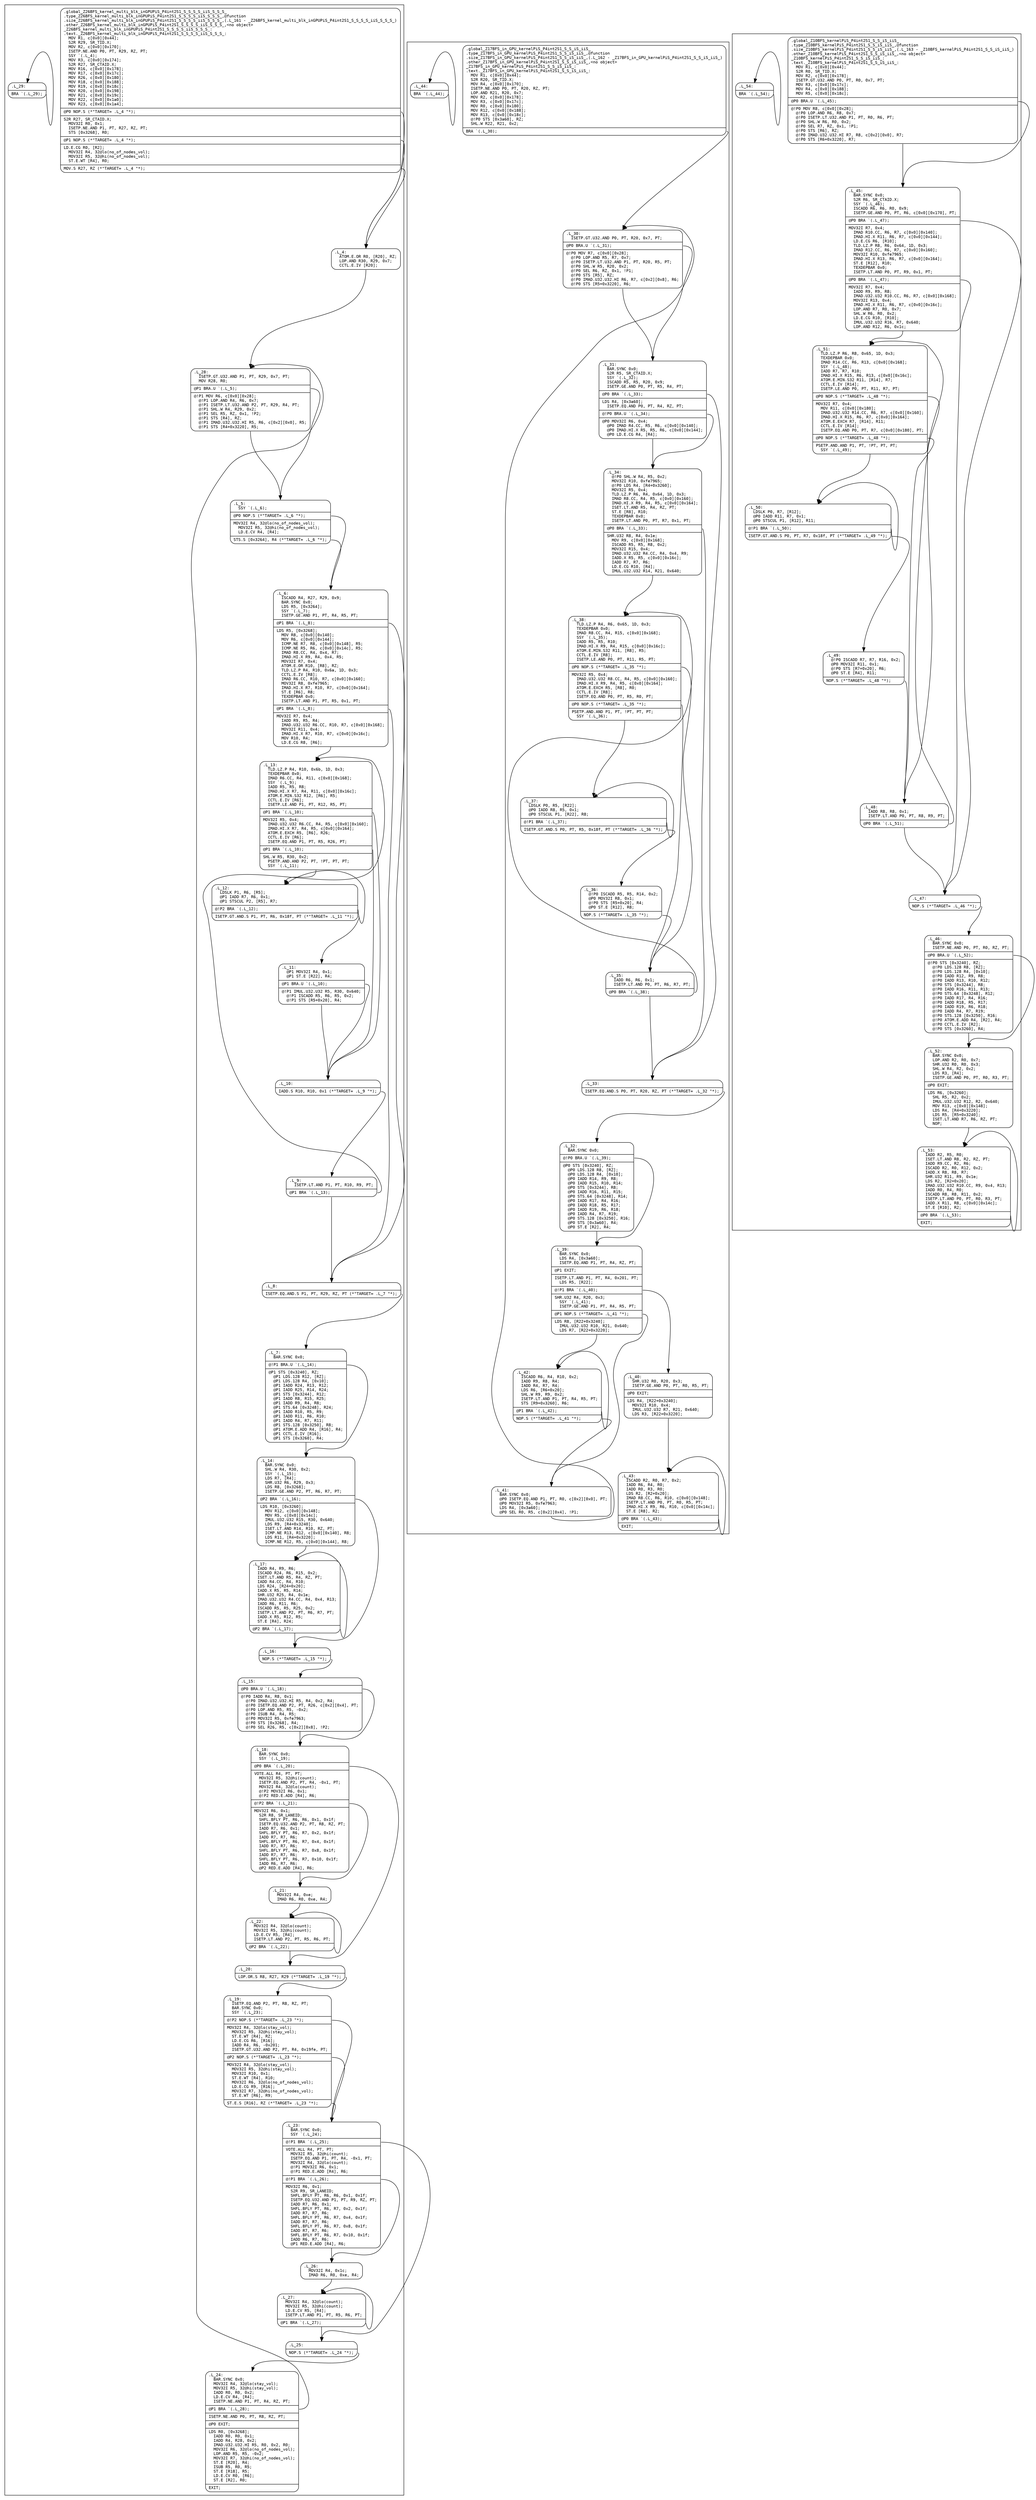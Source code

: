 digraph f {
subgraph "cluster__Z26BFS_kernel_multi_blk_inGPUPiS_P4int2S1_S_S_S_S_iiS_S_S_S_" {
node [fontname="Courier",fontsize=10,shape=Mrecord];
"_Z26BFS_kernel_multi_blk_inGPUPiS_P4int2S1_S_S_S_S_iiS_S_S_S_"
[label="{<entry>	.global		_Z26BFS_kernel_multi_blk_inGPUPiS_P4int2S1_S_S_S_S_iiS_S_S_S_\l	.type		_Z26BFS_kernel_multi_blk_inGPUPiS_P4int2S1_S_S_S_S_iiS_S_S_S_,@function\l	.size		_Z26BFS_kernel_multi_blk_inGPUPiS_P4int2S1_S_S_S_S_iiS_S_S_S_,(.L_161\ -\ _Z26BFS_kernel_multi_blk_inGPUPiS_P4int2S1_S_S_S_S_iiS_S_S_S_)\l	.other		_Z26BFS_kernel_multi_blk_inGPUPiS_P4int2S1_S_S_S_S_iiS_S_S_S_,\<no\ object\>\l_Z26BFS_kernel_multi_blk_inGPUPiS_P4int2S1_S_S_S_S_iiS_S_S_S_:\l.text._Z26BFS_kernel_multi_blk_inGPUPiS_P4int2S1_S_S_S_S_iiS_S_S_S_:\l\ \ MOV\ R1,\ c\[0x0\]\[0x44\];\l\ \ S2R\ R29,\ SR_TID.X;\l\ \ MOV\ R2,\ c\[0x0\]\[0x170\];\l\ \ ISETP.NE.AND\ P0,\ PT,\ R29,\ RZ,\ PT;\l\ \ SSY\ `(.L_4);\l\ \ MOV\ R3,\ c\[0x0\]\[0x174\];\l\ \ S2R\ R27,\ SR_CTAID.X;\l\ \ MOV\ R16,\ c\[0x0\]\[0x178\];\l\ \ MOV\ R17,\ c\[0x0\]\[0x17c\];\l\ \ MOV\ R26,\ c\[0x0\]\[0x180\];\l\ \ MOV\ R18,\ c\[0x0\]\[0x188\];\l\ \ MOV\ R19,\ c\[0x0\]\[0x18c\];\l\ \ MOV\ R20,\ c\[0x0\]\[0x198\];\l\ \ MOV\ R21,\ c\[0x0\]\[0x19c\];\l\ \ MOV\ R22,\ c\[0x0\]\[0x1a0\];\l\ \ MOV\ R23,\ c\[0x0\]\[0x1a4\];\l|<exit0>\ \ @P0\ NOP.S\ (*\"TARGET=\ .L_4\ \"*);\l|<exitpost0>\ \ S2R\ R27,\ SR_CTAID.X;\l\ \ MOV32I\ R0,\ 0x1;\l\ \ ISETP.NE.AND\ P1,\ PT,\ R27,\ RZ,\ PT;\l\ \ STS\ \[0x3268\],\ R0;\l|<exit1>\ \ @P1\ NOP.S\ (*\"TARGET=\ .L_4\ \"*);\l|<exitpost1>\ \ LD.E.CG\ R0,\ \[R2\];\l\ \ MOV32I\ R4,\ 32@lo(no_of_nodes_vol);\l\ \ MOV32I\ R5,\ 32@hi(no_of_nodes_vol);\l\ \ ST.E.WT\ \[R4\],\ R0;\l|<exit2>\ \ MOV.S\ R27,\ RZ\ (*\"TARGET=\ .L_4\ \"*);\l}"]
"_Z26BFS_kernel_multi_blk_inGPUPiS_P4int2S1_S_S_S_S_iiS_S_S_S_":exit0:e -> ".L_4":entry:n [style=solid];
"_Z26BFS_kernel_multi_blk_inGPUPiS_P4int2S1_S_S_S_S_iiS_S_S_S_":exit1:e -> ".L_4":entry:n [style=solid];
"_Z26BFS_kernel_multi_blk_inGPUPiS_P4int2S1_S_S_S_S_iiS_S_S_S_":exit2:e -> ".L_4":entry:n [style=solid];
node [fontname="Courier",fontsize=10,shape=Mrecord];
".L_4"
[label="{<entry>.L_4:\l\ \ ATOM.E.OR\ R0,\ \[R20\],\ RZ;\l\ \ LOP.AND\ R30,\ R29,\ 0x7;\l\ \ CCTL.E.IV\ \[R20\];\l}"]
".L_4":entry:s -> ".L_28":entry:n [style=solid];
node [fontname="Courier",fontsize=10,shape=Mrecord];
".L_28"
[label="{<entry>.L_28:\l\ \ ISETP.GT.U32.AND\ P1,\ PT,\ R29,\ 0x7,\ PT;\l\ \ MOV\ R28,\ R0;\l|<exit0>\ \ @P1\ BRA.U\ `(.L_5);\l|<exitpost0>\ \ @!P1\ MOV\ R6,\ c\[0x0\]\[0x28\];\l\ \ @!P1\ LOP.AND\ R4,\ R6,\ 0x7;\l\ \ @!P1\ ISETP.LT.U32.AND\ P2,\ PT,\ R29,\ R4,\ PT;\l\ \ @!P1\ SHL.W\ R4,\ R29,\ 0x2;\l\ \ @!P1\ SEL\ R5,\ RZ,\ 0x1,\ !P2;\l\ \ @!P1\ STS\ \[R4\],\ RZ;\l\ \ @!P1\ IMAD.U32.U32.HI\ R5,\ R6,\ c\[0x2\]\[0x0\],\ R5;\l\ \ @!P1\ STS\ \[R4+0x3220\],\ R5;\l}"]
".L_28":exit0:e -> ".L_5":entry:n [style=solid];
".L_28":exitpost0:s -> ".L_5":entry:n [style=solid];
node [fontname="Courier",fontsize=10,shape=Mrecord];
".L_5"
[label="{<entry>.L_5:\l\ \ SSY\ `(.L_6);\l|<exit0>\ \ @P0\ NOP.S\ (*\"TARGET=\ .L_6\ \"*);\l|<exitpost0>\ \ MOV32I\ R4,\ 32@lo(no_of_nodes_vol);\l\ \ MOV32I\ R5,\ 32@hi(no_of_nodes_vol);\l\ \ LD.E.CV\ R4,\ \[R4\];\l|<exit1>\ \ STS.S\ \[0x3264\],\ R4\ (*\"TARGET=\ .L_6\ \"*);\l}"]
".L_5":exit0:e -> ".L_6":entry:n [style=solid];
".L_5":exit1:e -> ".L_6":entry:n [style=solid];
node [fontname="Courier",fontsize=10,shape=Mrecord];
".L_6"
[label="{<entry>.L_6:\l\ \ ISCADD\ R4,\ R27,\ R29,\ 0x9;\l\ \ BAR.SYNC\ 0x0;\l\ \ LDS\ R5,\ \[0x3264\];\l\ \ SSY\ `(.L_7);\l\ \ ISETP.GE.AND\ P1,\ PT,\ R4,\ R5,\ PT;\l|<exit0>\ \ @P1\ BRA\ `(.L_8);\l|<exitpost0>\ \ LDS\ R5,\ \[0x3268\];\l\ \ MOV\ R8,\ c\[0x0\]\[0x140\];\l\ \ MOV\ R6,\ c\[0x0\]\[0x144\];\l\ \ ICMP.NE\ R7,\ R8,\ c\[0x0\]\[0x148\],\ R5;\l\ \ ICMP.NE\ R5,\ R6,\ c\[0x0\]\[0x14c\],\ R5;\l\ \ IMAD\ R8.CC,\ R4,\ 0x4,\ R7;\l\ \ IMAD.HI.X\ R9,\ R4,\ 0x4,\ R5;\l\ \ MOV32I\ R7,\ 0x4;\l\ \ ATOM.E.OR\ R10,\ \[R8\],\ RZ;\l\ \ TLD.LZ.P\ R4,\ R10,\ 0x6a,\ 1D,\ 0x3;\l\ \ CCTL.E.IV\ \[R8\];\l\ \ IMAD\ R6.CC,\ R10,\ R7,\ c\[0x0\]\[0x160\];\l\ \ MOV32I\ R8,\ 0xfe7965;\l\ \ IMAD.HI.X\ R7,\ R10,\ R7,\ c\[0x0\]\[0x164\];\l\ \ ST.E\ \[R6\],\ R8;\l\ \ TEXDEPBAR\ 0x0;\l\ \ ISETP.LT.AND\ P1,\ PT,\ R5,\ 0x1,\ PT;\l|<exit1>\ \ @P1\ BRA\ `(.L_8);\l|<exitpost1>\ \ MOV32I\ R7,\ 0x4;\l\ \ IADD\ R9,\ R5,\ R4;\l\ \ IMAD.U32.U32\ R6.CC,\ R10,\ R7,\ c\[0x0\]\[0x168\];\l\ \ MOV32I\ R11,\ 0x4;\l\ \ IMAD.HI.X\ R7,\ R10,\ R7,\ c\[0x0\]\[0x16c\];\l\ \ MOV\ R10,\ R4;\l\ \ LD.E.CG\ R8,\ \[R6\];\l}"]
".L_6":exit0:e -> ".L_8":entry:n [style=solid];
".L_6":exit1:e -> ".L_8":entry:n [style=solid];
".L_6":exitpost1:s -> ".L_13":entry:n [style=solid];
node [fontname="Courier",fontsize=10,shape=Mrecord];
".L_13"
[label="{<entry>.L_13:\l\ \ TLD.LZ.P\ R4,\ R10,\ 0x6b,\ 1D,\ 0x3;\l\ \ TEXDEPBAR\ 0x0;\l\ \ IMAD\ R6.CC,\ R4,\ R11,\ c\[0x0\]\[0x168\];\l\ \ SSY\ `(.L_9);\l\ \ IADD\ R5,\ R5,\ R8;\l\ \ IMAD.HI.X\ R7,\ R4,\ R11,\ c\[0x0\]\[0x16c\];\l\ \ ATOM.E.MIN.S32\ R12,\ \[R6\],\ R5;\l\ \ CCTL.E.IV\ \[R6\];\l\ \ ISETP.LE.AND\ P1,\ PT,\ R12,\ R5,\ PT;\l|<exit0>\ \ @P1\ BRA\ `(.L_10);\l|<exitpost0>\ \ MOV32I\ R5,\ 0x4;\l\ \ IMAD.U32.U32\ R6.CC,\ R4,\ R5,\ c\[0x0\]\[0x160\];\l\ \ IMAD.HI.X\ R7,\ R4,\ R5,\ c\[0x0\]\[0x164\];\l\ \ ATOM.E.EXCH\ R5,\ \[R6\],\ R26;\l\ \ CCTL.E.IV\ \[R6\];\l\ \ ISETP.EQ.AND\ P1,\ PT,\ R5,\ R26,\ PT;\l|<exit1>\ \ @P1\ BRA\ `(.L_10);\l|<exitpost1>\ \ SHL.W\ R5,\ R30,\ 0x2;\l\ \ PSETP.AND.AND\ P2,\ PT,\ !PT,\ PT,\ PT;\l\ \ SSY\ `(.L_11);\l}"]
".L_13":exit0:e -> ".L_10":entry:n [style=solid];
".L_13":exit1:e -> ".L_10":entry:n [style=solid];
".L_13":exitpost1:s -> ".L_12":entry:n [style=solid];
node [fontname="Courier",fontsize=10,shape=Mrecord];
".L_12"
[label="{<entry>.L_12:\l\ \ LDSLK\ P1,\ R6,\ \[R5\];\l\ \ @P1\ IADD\ R7,\ R6,\ 0x1;\l\ \ @P1\ STSCUL\ P2,\ \[R5\],\ R7;\l|<exit0>\ \ @!P2\ BRA\ `(.L_12);\l|<exit1>\ \ ISETP.GT.AND.S\ P1,\ PT,\ R6,\ 0x18f,\ PT\ (*\"TARGET=\ .L_11\ \"*);\l}"]
".L_12":exit0:e -> ".L_12":entry:n [style=solid];
".L_12":exit1:e -> ".L_11":entry:n [style=solid];
node [fontname="Courier",fontsize=10,shape=Mrecord];
".L_11"
[label="{<entry>.L_11:\l\ \ @P1\ MOV32I\ R4,\ 0x1;\l\ \ @P1\ ST.E\ \[R22\],\ R4;\l|<exit0>\ \ @P1\ BRA.U\ `(.L_10);\l|<exitpost0>\ \ @!P1\ IMUL.U32.U32\ R5,\ R30,\ 0x640;\l\ \ @!P1\ ISCADD\ R5,\ R6,\ R5,\ 0x2;\l\ \ @!P1\ STS\ \[R5+0x20\],\ R4;\l}"]
".L_11":exit0:e -> ".L_10":entry:n [style=solid];
".L_11":exitpost0:s -> ".L_10":entry:n [style=solid];
node [fontname="Courier",fontsize=10,shape=Mrecord];
".L_10"
[label="{<entry>.L_10:\l|<exit0>\ \ IADD.S\ R10,\ R10,\ 0x1\ (*\"TARGET=\ .L_9\ \"*);\l}"]
".L_10":exit0:e -> ".L_9":entry:n [style=solid];
node [fontname="Courier",fontsize=10,shape=Mrecord];
".L_9"
[label="{<entry>.L_9:\l\ \ ISETP.LT.AND\ P1,\ PT,\ R10,\ R9,\ PT;\l|<exit0>\ \ @P1\ BRA\ `(.L_13);\l}"]
".L_9":exit0:e -> ".L_13":entry:n [style=solid];
".L_9":exit0:s -> ".L_8":entry:n [style=solid];
node [fontname="Courier",fontsize=10,shape=Mrecord];
".L_8"
[label="{<entry>.L_8:\l|<exit0>\ \ ISETP.EQ.AND.S\ P1,\ PT,\ R29,\ RZ,\ PT\ (*\"TARGET=\ .L_7\ \"*);\l}"]
".L_8":exit0:e -> ".L_7":entry:n [style=solid];
node [fontname="Courier",fontsize=10,shape=Mrecord];
".L_7"
[label="{<entry>.L_7:\l\ \ BAR.SYNC\ 0x0;\l|<exit0>\ \ @!P1\ BRA.U\ `(.L_14);\l|<exitpost0>\ \ @P1\ STS\ \[0x3240\],\ RZ;\l\ \ @P1\ LDS.128\ R12,\ \[RZ\];\l\ \ @P1\ LDS.128\ R4,\ \[0x10\];\l\ \ @P1\ IADD\ R24,\ R13,\ R12;\l\ \ @P1\ IADD\ R25,\ R14,\ R24;\l\ \ @P1\ STS\ \[0x3244\],\ R12;\l\ \ @P1\ IADD\ R8,\ R15,\ R25;\l\ \ @P1\ IADD\ R9,\ R4,\ R8;\l\ \ @P1\ STS.64\ \[0x3248\],\ R24;\l\ \ @P1\ IADD\ R10,\ R5,\ R9;\l\ \ @P1\ IADD\ R11,\ R6,\ R10;\l\ \ @P1\ IADD\ R4,\ R7,\ R11;\l\ \ @P1\ STS.128\ \[0x3250\],\ R8;\l\ \ @P1\ ATOM.E.ADD\ R4,\ \[R16\],\ R4;\l\ \ @P1\ CCTL.E.IV\ \[R16\];\l\ \ @P1\ STS\ \[0x3260\],\ R4;\l}"]
".L_7":exit0:e -> ".L_14":entry:n [style=solid];
".L_7":exitpost0:s -> ".L_14":entry:n [style=solid];
node [fontname="Courier",fontsize=10,shape=Mrecord];
".L_14"
[label="{<entry>.L_14:\l\ \ BAR.SYNC\ 0x0;\l\ \ SHL.W\ R4,\ R30,\ 0x2;\l\ \ SSY\ `(.L_15);\l\ \ LDS\ R7,\ \[R4\];\l\ \ SHR.U32\ R6,\ R29,\ 0x3;\l\ \ LDS\ R8,\ \[0x3268\];\l\ \ ISETP.GE.AND\ P2,\ PT,\ R6,\ R7,\ PT;\l|<exit0>\ \ @P2\ BRA\ `(.L_16);\l|<exitpost0>\ \ LDS\ R10,\ \[0x3260\];\l\ \ MOV\ R12,\ c\[0x0\]\[0x148\];\l\ \ MOV\ R5,\ c\[0x0\]\[0x14c\];\l\ \ IMUL.U32.U32\ R15,\ R30,\ 0x640;\l\ \ LDS\ R9,\ \[R4+0x3240\];\l\ \ ISET.LT.AND\ R14,\ R10,\ RZ,\ PT;\l\ \ ICMP.NE\ R13,\ R12,\ c\[0x0\]\[0x140\],\ R8;\l\ \ LDS\ R11,\ \[R4+0x3220\];\l\ \ ICMP.NE\ R12,\ R5,\ c\[0x0\]\[0x144\],\ R8;\l}"]
".L_14":exit0:e -> ".L_16":entry:n [style=solid];
".L_14":exitpost0:s -> ".L_17":entry:n [style=solid];
node [fontname="Courier",fontsize=10,shape=Mrecord];
".L_17"
[label="{<entry>.L_17:\l\ \ IADD\ R4,\ R9,\ R6;\l\ \ ISCADD\ R24,\ R6,\ R15,\ 0x2;\l\ \ ISET.LT.AND\ R5,\ R4,\ RZ,\ PT;\l\ \ IADD\ R4.CC,\ R4,\ R10;\l\ \ LDS\ R24,\ \[R24+0x20\];\l\ \ IADD.X\ R5,\ R5,\ R14;\l\ \ SHR.U32\ R25,\ R4,\ 0x1e;\l\ \ IMAD.U32.U32\ R4.CC,\ R4,\ 0x4,\ R13;\l\ \ IADD\ R6,\ R11,\ R6;\l\ \ ISCADD\ R5,\ R5,\ R25,\ 0x2;\l\ \ ISETP.LT.AND\ P2,\ PT,\ R6,\ R7,\ PT;\l\ \ IADD.X\ R5,\ R12,\ R5;\l\ \ ST.E\ \[R4\],\ R24;\l|<exit0>\ \ @P2\ BRA\ `(.L_17);\l}"]
".L_17":exit0:e -> ".L_17":entry:n [style=solid];
".L_17":exit0:s -> ".L_16":entry:n [style=solid];
node [fontname="Courier",fontsize=10,shape=Mrecord];
".L_16"
[label="{<entry>.L_16:\l|<exit0>\ \ NOP.S\ (*\"TARGET=\ .L_15\ \"*);\l}"]
".L_16":exit0:e -> ".L_15":entry:n [style=solid];
node [fontname="Courier",fontsize=10,shape=Mrecord];
".L_15"
[label="{<entry>.L_15:\l|<exit0>\ \ @P0\ BRA.U\ `(.L_18);\l|<exitpost0>\ \ @!P0\ IADD\ R4,\ R8,\ 0x1;\l\ \ @!P0\ IMAD.U32.U32.HI\ R5,\ R4,\ 0x2,\ R4;\l\ \ @!P0\ ISETP.EQ.AND\ P2,\ PT,\ R26,\ c\[0x2\]\[0x4\],\ PT;\l\ \ @!P0\ LOP.AND\ R5,\ R5,\ -0x2;\l\ \ @!P0\ ISUB\ R4,\ R4,\ R5;\l\ \ @!P0\ MOV32I\ R5,\ 0xfe7963;\l\ \ @!P0\ STS\ \[0x3268\],\ R4;\l\ \ @!P0\ SEL\ R26,\ R5,\ c\[0x2\]\[0x8\],\ !P2;\l}"]
".L_15":exit0:e -> ".L_18":entry:n [style=solid];
".L_15":exitpost0:s -> ".L_18":entry:n [style=solid];
node [fontname="Courier",fontsize=10,shape=Mrecord];
".L_18"
[label="{<entry>.L_18:\l\ \ BAR.SYNC\ 0x0;\l\ \ SSY\ `(.L_19);\l|<exit0>\ \ @P0\ BRA\ `(.L_20);\l|<exitpost0>\ \ VOTE.ALL\ R4,\ PT,\ PT;\l\ \ MOV32I\ R5,\ 32@hi(count);\l\ \ ISETP.EQ.AND\ P2,\ PT,\ R4,\ -0x1,\ PT;\l\ \ MOV32I\ R4,\ 32@lo(count);\l\ \ @!P2\ MOV32I\ R6,\ 0x1;\l\ \ @!P2\ RED.E.ADD\ \[R4\],\ R6;\l|<exit1>\ \ @!P2\ BRA\ `(.L_21);\l|<exitpost1>\ \ MOV32I\ R6,\ 0x1;\l\ \ S2R\ R8,\ SR_LANEID;\l\ \ SHFL.BFLY\ PT,\ R6,\ R6,\ 0x1,\ 0x1f;\l\ \ ISETP.EQ.U32.AND\ P2,\ PT,\ R8,\ RZ,\ PT;\l\ \ IADD\ R7,\ R6,\ 0x1;\l\ \ SHFL.BFLY\ PT,\ R6,\ R7,\ 0x2,\ 0x1f;\l\ \ IADD\ R7,\ R7,\ R6;\l\ \ SHFL.BFLY\ PT,\ R6,\ R7,\ 0x4,\ 0x1f;\l\ \ IADD\ R7,\ R7,\ R6;\l\ \ SHFL.BFLY\ PT,\ R6,\ R7,\ 0x8,\ 0x1f;\l\ \ IADD\ R7,\ R7,\ R6;\l\ \ SHFL.BFLY\ PT,\ R6,\ R7,\ 0x10,\ 0x1f;\l\ \ IADD\ R6,\ R7,\ R6;\l\ \ @P2\ RED.E.ADD\ \[R4\],\ R6;\l}"]
".L_18":exit0:e -> ".L_20":entry:n [style=solid];
".L_18":exit1:e -> ".L_21":entry:n [style=solid];
".L_18":exitpost1:s -> ".L_21":entry:n [style=solid];
node [fontname="Courier",fontsize=10,shape=Mrecord];
".L_21"
[label="{<entry>.L_21:\l\ \ MOV32I\ R4,\ 0xe;\l\ \ IMAD\ R6,\ R0,\ 0xe,\ R4;\l}"]
".L_21":entry:s -> ".L_22":entry:n [style=solid];
node [fontname="Courier",fontsize=10,shape=Mrecord];
".L_22"
[label="{<entry>.L_22:\l\ \ MOV32I\ R4,\ 32@lo(count);\l\ \ MOV32I\ R5,\ 32@hi(count);\l\ \ LD.E.CV\ R5,\ \[R4\];\l\ \ ISETP.LT.AND\ P2,\ PT,\ R5,\ R6,\ PT;\l|<exit0>\ \ @P2\ BRA\ `(.L_22);\l}"]
".L_22":exit0:e -> ".L_22":entry:n [style=solid];
".L_22":exit0:s -> ".L_20":entry:n [style=solid];
node [fontname="Courier",fontsize=10,shape=Mrecord];
".L_20"
[label="{<entry>.L_20:\l|<exit0>\ \ LOP.OR.S\ R8,\ R27,\ R29\ (*\"TARGET=\ .L_19\ \"*);\l}"]
".L_20":exit0:e -> ".L_19":entry:n [style=solid];
node [fontname="Courier",fontsize=10,shape=Mrecord];
".L_19"
[label="{<entry>.L_19:\l\ \ ISETP.EQ.AND\ P2,\ PT,\ R8,\ RZ,\ PT;\l\ \ BAR.SYNC\ 0x0;\l\ \ SSY\ `(.L_23);\l|<exit0>\ \ @!P2\ NOP.S\ (*\"TARGET=\ .L_23\ \"*);\l|<exitpost0>\ \ MOV32I\ R4,\ 32@lo(stay_vol);\l\ \ MOV32I\ R5,\ 32@hi(stay_vol);\l\ \ ST.E.WT\ \[R4\],\ RZ;\l\ \ LD.E.CG\ R6,\ \[R16\];\l\ \ IADD\ R4,\ R6,\ -0x201;\l\ \ ISETP.GT.U32.AND\ P2,\ PT,\ R4,\ 0x19fe,\ PT;\l|<exit1>\ \ @P2\ NOP.S\ (*\"TARGET=\ .L_23\ \"*);\l|<exitpost1>\ \ MOV32I\ R4,\ 32@lo(stay_vol);\l\ \ MOV32I\ R5,\ 32@hi(stay_vol);\l\ \ MOV32I\ R10,\ 0x1;\l\ \ ST.E.WT\ \[R4\],\ R10;\l\ \ MOV32I\ R6,\ 32@lo(no_of_nodes_vol);\l\ \ LD.E.CG\ R9,\ \[R16\];\l\ \ MOV32I\ R7,\ 32@hi(no_of_nodes_vol);\l\ \ ST.E.WT\ \[R6\],\ R9;\l|<exit2>\ \ ST.E.S\ \[R16\],\ RZ\ (*\"TARGET=\ .L_23\ \"*);\l}"]
".L_19":exit0:e -> ".L_23":entry:n [style=solid];
".L_19":exit1:e -> ".L_23":entry:n [style=solid];
".L_19":exit2:e -> ".L_23":entry:n [style=solid];
node [fontname="Courier",fontsize=10,shape=Mrecord];
".L_23"
[label="{<entry>.L_23:\l\ \ BAR.SYNC\ 0x0;\l\ \ SSY\ `(.L_24);\l|<exit0>\ \ @!P1\ BRA\ `(.L_25);\l|<exitpost0>\ \ VOTE.ALL\ R4,\ PT,\ PT;\l\ \ MOV32I\ R5,\ 32@hi(count);\l\ \ ISETP.EQ.AND\ P1,\ PT,\ R4,\ -0x1,\ PT;\l\ \ MOV32I\ R4,\ 32@lo(count);\l\ \ @!P1\ MOV32I\ R6,\ 0x1;\l\ \ @!P1\ RED.E.ADD\ \[R4\],\ R6;\l|<exit1>\ \ @!P1\ BRA\ `(.L_26);\l|<exitpost1>\ \ MOV32I\ R6,\ 0x1;\l\ \ S2R\ R9,\ SR_LANEID;\l\ \ SHFL.BFLY\ PT,\ R6,\ R6,\ 0x1,\ 0x1f;\l\ \ ISETP.EQ.U32.AND\ P1,\ PT,\ R9,\ RZ,\ PT;\l\ \ IADD\ R7,\ R6,\ 0x1;\l\ \ SHFL.BFLY\ PT,\ R6,\ R7,\ 0x2,\ 0x1f;\l\ \ IADD\ R7,\ R7,\ R6;\l\ \ SHFL.BFLY\ PT,\ R6,\ R7,\ 0x4,\ 0x1f;\l\ \ IADD\ R7,\ R7,\ R6;\l\ \ SHFL.BFLY\ PT,\ R6,\ R7,\ 0x8,\ 0x1f;\l\ \ IADD\ R7,\ R7,\ R6;\l\ \ SHFL.BFLY\ PT,\ R6,\ R7,\ 0x10,\ 0x1f;\l\ \ IADD\ R6,\ R7,\ R6;\l\ \ @P1\ RED.E.ADD\ \[R4\],\ R6;\l}"]
".L_23":exit0:e -> ".L_25":entry:n [style=solid];
".L_23":exit1:e -> ".L_26":entry:n [style=solid];
".L_23":exitpost1:s -> ".L_26":entry:n [style=solid];
node [fontname="Courier",fontsize=10,shape=Mrecord];
".L_26"
[label="{<entry>.L_26:\l\ \ MOV32I\ R4,\ 0x1c;\l\ \ IMAD\ R6,\ R0,\ 0xe,\ R4;\l}"]
".L_26":entry:s -> ".L_27":entry:n [style=solid];
node [fontname="Courier",fontsize=10,shape=Mrecord];
".L_27"
[label="{<entry>.L_27:\l\ \ MOV32I\ R4,\ 32@lo(count);\l\ \ MOV32I\ R5,\ 32@hi(count);\l\ \ LD.E.CV\ R5,\ \[R4\];\l\ \ ISETP.LT.AND\ P1,\ PT,\ R5,\ R6,\ PT;\l|<exit0>\ \ @P1\ BRA\ `(.L_27);\l}"]
".L_27":exit0:e -> ".L_27":entry:n [style=solid];
".L_27":exit0:s -> ".L_25":entry:n [style=solid];
node [fontname="Courier",fontsize=10,shape=Mrecord];
".L_25"
[label="{<entry>.L_25:\l|<exit0>\ \ NOP.S\ (*\"TARGET=\ .L_24\ \"*);\l}"]
".L_25":exit0:e -> ".L_24":entry:n [style=solid];
node [fontname="Courier",fontsize=10,shape=Mrecord];
".L_24"
[label="{<entry>.L_24:\l\ \ BAR.SYNC\ 0x0;\l\ \ MOV32I\ R4,\ 32@lo(stay_vol);\l\ \ MOV32I\ R5,\ 32@hi(stay_vol);\l\ \ IADD\ R0,\ R0,\ 0x2;\l\ \ LD.E.CV\ R4,\ \[R4\];\l\ \ ISETP.NE.AND\ P1,\ PT,\ R4,\ RZ,\ PT;\l|<exit0>\ \ @P1\ BRA\ `(.L_28);\l|<exitpost0>\ \ ISETP.NE.AND\ P0,\ PT,\ R8,\ RZ,\ PT;\l|<exit1>\ \ @P0\ EXIT;\l|<exitpost1>\ \ LDS\ R0,\ \[0x3268\];\l\ \ IADD\ R0,\ R0,\ 0x1;\l\ \ IADD\ R4,\ R28,\ 0x2;\l\ \ IMAD.U32.U32.HI\ R5,\ R0,\ 0x2,\ R0;\l\ \ MOV32I\ R6,\ 32@lo(no_of_nodes_vol);\l\ \ LOP.AND\ R5,\ R5,\ -0x2;\l\ \ MOV32I\ R7,\ 32@hi(no_of_nodes_vol);\l\ \ ST.E\ \[R20\],\ R4;\l\ \ ISUB\ R5,\ R0,\ R5;\l\ \ ST.E\ \[R18\],\ R5;\l\ \ LD.E.CV\ R0,\ \[R6\];\l\ \ ST.E\ \[R2\],\ R0;\l|<exit2>\ \ EXIT;\l}"]
".L_24":exit0:e -> ".L_28":entry:n [style=solid];
node [fontname="Courier",fontsize=10,shape=Mrecord];
".L_29"
[label="{<entry>.L_29:\l|<exit0>\ \ BRA\ `(.L_29);\l}"]
".L_29":exit0:e -> ".L_29":entry:n [style=solid];
}
subgraph "cluster__Z17BFS_in_GPU_kernelPiS_P4int2S1_S_S_iS_iiS_" {
node [fontname="Courier",fontsize=10,shape=Mrecord];
"_Z17BFS_in_GPU_kernelPiS_P4int2S1_S_S_iS_iiS_"
[label="{<entry>	.global		_Z17BFS_in_GPU_kernelPiS_P4int2S1_S_S_iS_iiS_\l	.type		_Z17BFS_in_GPU_kernelPiS_P4int2S1_S_S_iS_iiS_,@function\l	.size		_Z17BFS_in_GPU_kernelPiS_P4int2S1_S_S_iS_iiS_,(.L_162\ -\ _Z17BFS_in_GPU_kernelPiS_P4int2S1_S_S_iS_iiS_)\l	.other		_Z17BFS_in_GPU_kernelPiS_P4int2S1_S_S_iS_iiS_,\<no\ object\>\l_Z17BFS_in_GPU_kernelPiS_P4int2S1_S_S_iS_iiS_:\l.text._Z17BFS_in_GPU_kernelPiS_P4int2S1_S_S_iS_iiS_:\l\ \ MOV\ R1,\ c\[0x0\]\[0x44\];\l\ \ S2R\ R20,\ SR_TID.X;\l\ \ MOV\ R4,\ c\[0x0\]\[0x170\];\l\ \ ISETP.NE.AND\ P0,\ PT,\ R20,\ RZ,\ PT;\l\ \ LOP.AND\ R21,\ R20,\ 0x7;\l\ \ MOV\ R2,\ c\[0x0\]\[0x178\];\l\ \ MOV\ R3,\ c\[0x0\]\[0x17c\];\l\ \ MOV\ R0,\ c\[0x0\]\[0x180\];\l\ \ MOV\ R12,\ c\[0x0\]\[0x188\];\l\ \ MOV\ R13,\ c\[0x0\]\[0x18c\];\l\ \ @!P0\ STS\ \[0x3a60\],\ RZ;\l\ \ SHL.W\ R22,\ R21,\ 0x2;\l|<exit0>\ \ BRA\ `(.L_30);\l}"]
"_Z17BFS_in_GPU_kernelPiS_P4int2S1_S_S_iS_iiS_":exit0:e -> ".L_30":entry:n [style=solid];
node [fontname="Courier",fontsize=10,shape=Mrecord];
".L_41"
[label="{<entry>.L_41:\l\ \ BAR.SYNC\ 0x0;\l\ \ @P0\ ISETP.EQ.AND\ P1,\ PT,\ R0,\ c\[0x2\]\[0x0\],\ PT;\l\ \ @P0\ MOV32I\ R5,\ 0xfe7963;\l\ \ LDS\ R4,\ \[0x3a60\];\l\ \ @P0\ SEL\ R0,\ R5,\ c\[0x2\]\[0x4\],\ !P1;\l}"]
".L_41":entry:s -> ".L_30":entry:n [style=solid];
node [fontname="Courier",fontsize=10,shape=Mrecord];
".L_30"
[label="{<entry>.L_30:\l\ \ ISETP.GT.U32.AND\ P0,\ PT,\ R20,\ 0x7,\ PT;\l|<exit0>\ \ @P0\ BRA.U\ `(.L_31);\l|<exitpost0>\ \ @!P0\ MOV\ R7,\ c\[0x0\]\[0x28\];\l\ \ @!P0\ LOP.AND\ R5,\ R7,\ 0x7;\l\ \ @!P0\ ISETP.LT.U32.AND\ P1,\ PT,\ R20,\ R5,\ PT;\l\ \ @!P0\ SHL.W\ R5,\ R20,\ 0x2;\l\ \ @!P0\ SEL\ R6,\ RZ,\ 0x1,\ !P1;\l\ \ @!P0\ STS\ \[R5\],\ RZ;\l\ \ @!P0\ IMAD.U32.U32.HI\ R6,\ R7,\ c\[0x2\]\[0x8\],\ R6;\l\ \ @!P0\ STS\ \[R5+0x3220\],\ R6;\l}"]
".L_30":exit0:e -> ".L_31":entry:n [style=solid];
".L_30":exitpost0:s -> ".L_31":entry:n [style=solid];
node [fontname="Courier",fontsize=10,shape=Mrecord];
".L_31"
[label="{<entry>.L_31:\l\ \ BAR.SYNC\ 0x0;\l\ \ S2R\ R5,\ SR_CTAID.X;\l\ \ SSY\ `(.L_32);\l\ \ ISCADD\ R5,\ R5,\ R20,\ 0x9;\l\ \ ISETP.GE.AND\ P0,\ PT,\ R5,\ R4,\ PT;\l|<exit0>\ \ @P0\ BRA\ `(.L_33);\l|<exitpost0>\ \ LDS\ R4,\ \[0x3a60\];\l\ \ ISETP.EQ.AND\ P0,\ PT,\ R4,\ RZ,\ PT;\l|<exit1>\ \ @!P0\ BRA.U\ `(.L_34);\l|<exitpost1>\ \ @P0\ MOV32I\ R6,\ 0x4;\l\ \ @P0\ IMAD\ R4.CC,\ R5,\ R6,\ c\[0x0\]\[0x140\];\l\ \ @P0\ IMAD.HI.X\ R5,\ R5,\ R6,\ c\[0x0\]\[0x144\];\l\ \ @P0\ LD.E.CG\ R4,\ \[R4\];\l}"]
".L_31":exit0:e -> ".L_33":entry:n [style=solid];
".L_31":exit1:e -> ".L_34":entry:n [style=solid];
".L_31":exitpost1:s -> ".L_34":entry:n [style=solid];
node [fontname="Courier",fontsize=10,shape=Mrecord];
".L_34"
[label="{<entry>.L_34:\l\ \ @!P0\ SHL.W\ R4,\ R5,\ 0x2;\l\ \ MOV32I\ R10,\ 0xfe7965;\l\ \ @!P0\ LDS\ R4,\ \[R4+0x3260\];\l\ \ MOV32I\ R5,\ 0x4;\l\ \ TLD.LZ.P\ R6,\ R4,\ 0x64,\ 1D,\ 0x3;\l\ \ IMAD\ R8.CC,\ R4,\ R5,\ c\[0x0\]\[0x160\];\l\ \ IMAD.HI.X\ R9,\ R4,\ R5,\ c\[0x0\]\[0x164\];\l\ \ ISET.LT.AND\ R5,\ R4,\ RZ,\ PT;\l\ \ ST.E\ \[R8\],\ R10;\l\ \ TEXDEPBAR\ 0x0;\l\ \ ISETP.LT.AND\ P0,\ PT,\ R7,\ 0x1,\ PT;\l|<exit0>\ \ @P0\ BRA\ `(.L_33);\l|<exitpost0>\ \ SHR.U32\ R8,\ R4,\ 0x1e;\l\ \ MOV\ R9,\ c\[0x0\]\[0x168\];\l\ \ ISCADD\ R5,\ R5,\ R8,\ 0x2;\l\ \ MOV32I\ R15,\ 0x4;\l\ \ IMAD.U32.U32\ R4.CC,\ R4,\ 0x4,\ R9;\l\ \ IADD.X\ R5,\ R5,\ c\[0x0\]\[0x16c\];\l\ \ IADD\ R7,\ R7,\ R6;\l\ \ LD.E.CG\ R10,\ \[R4\];\l\ \ IMUL.U32.U32\ R14,\ R21,\ 0x640;\l}"]
".L_34":exit0:e -> ".L_33":entry:n [style=solid];
".L_34":exitpost0:s -> ".L_38":entry:n [style=solid];
node [fontname="Courier",fontsize=10,shape=Mrecord];
".L_38"
[label="{<entry>.L_38:\l\ \ TLD.LZ.P\ R4,\ R6,\ 0x65,\ 1D,\ 0x3;\l\ \ TEXDEPBAR\ 0x0;\l\ \ IMAD\ R8.CC,\ R4,\ R15,\ c\[0x0\]\[0x168\];\l\ \ SSY\ `(.L_35);\l\ \ IADD\ R5,\ R5,\ R10;\l\ \ IMAD.HI.X\ R9,\ R4,\ R15,\ c\[0x0\]\[0x16c\];\l\ \ ATOM.E.MIN.S32\ R11,\ \[R8\],\ R5;\l\ \ CCTL.E.IV\ \[R8\];\l\ \ ISETP.LE.AND\ P0,\ PT,\ R11,\ R5,\ PT;\l|<exit0>\ \ @P0\ NOP.S\ (*\"TARGET=\ .L_35\ \"*);\l|<exitpost0>\ \ MOV32I\ R5,\ 0x4;\l\ \ IMAD.U32.U32\ R8.CC,\ R4,\ R5,\ c\[0x0\]\[0x160\];\l\ \ IMAD.HI.X\ R9,\ R4,\ R5,\ c\[0x0\]\[0x164\];\l\ \ ATOM.E.EXCH\ R5,\ \[R8\],\ R0;\l\ \ CCTL.E.IV\ \[R8\];\l\ \ ISETP.EQ.AND\ P0,\ PT,\ R5,\ R0,\ PT;\l|<exit1>\ \ @P0\ NOP.S\ (*\"TARGET=\ .L_35\ \"*);\l|<exitpost1>\ \ PSETP.AND.AND\ P1,\ PT,\ !PT,\ PT,\ PT;\l\ \ SSY\ `(.L_36);\l}"]
".L_38":exit0:e -> ".L_35":entry:n [style=solid];
".L_38":exit1:e -> ".L_35":entry:n [style=solid];
".L_38":exitpost1:s -> ".L_37":entry:n [style=solid];
node [fontname="Courier",fontsize=10,shape=Mrecord];
".L_37"
[label="{<entry>.L_37:\l\ \ LDSLK\ P0,\ R5,\ \[R22\];\l\ \ @P0\ IADD\ R8,\ R5,\ 0x1;\l\ \ @P0\ STSCUL\ P1,\ \[R22\],\ R8;\l|<exit0>\ \ @!P1\ BRA\ `(.L_37);\l|<exit1>\ \ ISETP.GT.AND.S\ P0,\ PT,\ R5,\ 0x18f,\ PT\ (*\"TARGET=\ .L_36\ \"*);\l}"]
".L_37":exit0:e -> ".L_37":entry:n [style=solid];
".L_37":exit1:e -> ".L_36":entry:n [style=solid];
node [fontname="Courier",fontsize=10,shape=Mrecord];
".L_36"
[label="{<entry>.L_36:\l\ \ @!P0\ ISCADD\ R5,\ R5,\ R14,\ 0x2;\l\ \ @P0\ MOV32I\ R8,\ 0x1;\l\ \ @!P0\ STS\ \[R5+0x20\],\ R4;\l\ \ @P0\ ST.E\ \[R12\],\ R8;\l|<exit0>\ \ NOP.S\ (*\"TARGET=\ .L_35\ \"*);\l}"]
".L_36":exit0:e -> ".L_35":entry:n [style=solid];
node [fontname="Courier",fontsize=10,shape=Mrecord];
".L_35"
[label="{<entry>.L_35:\l\ \ IADD\ R6,\ R6,\ 0x1;\l\ \ ISETP.LT.AND\ P0,\ PT,\ R6,\ R7,\ PT;\l|<exit0>\ \ @P0\ BRA\ `(.L_38);\l}"]
".L_35":exit0:e -> ".L_38":entry:n [style=solid];
".L_35":exit0:s -> ".L_33":entry:n [style=solid];
node [fontname="Courier",fontsize=10,shape=Mrecord];
".L_33"
[label="{<entry>.L_33:\l|<exit0>\ \ ISETP.EQ.AND.S\ P0,\ PT,\ R20,\ RZ,\ PT\ (*\"TARGET=\ .L_32\ \"*);\l}"]
".L_33":exit0:e -> ".L_32":entry:n [style=solid];
node [fontname="Courier",fontsize=10,shape=Mrecord];
".L_32"
[label="{<entry>.L_32:\l\ \ BAR.SYNC\ 0x0;\l|<exit0>\ \ @!P0\ BRA.U\ `(.L_39);\l|<exitpost0>\ \ @P0\ STS\ \[0x3240\],\ RZ;\l\ \ @P0\ LDS.128\ R8,\ \[RZ\];\l\ \ @P0\ LDS.128\ R4,\ \[0x10\];\l\ \ @P0\ IADD\ R14,\ R9,\ R8;\l\ \ @P0\ IADD\ R15,\ R10,\ R14;\l\ \ @P0\ STS\ \[0x3244\],\ R8;\l\ \ @P0\ IADD\ R16,\ R11,\ R15;\l\ \ @P0\ STS.64\ \[0x3248\],\ R14;\l\ \ @P0\ IADD\ R17,\ R4,\ R16;\l\ \ @P0\ IADD\ R18,\ R5,\ R17;\l\ \ @P0\ IADD\ R19,\ R6,\ R18;\l\ \ @P0\ IADD\ R4,\ R7,\ R19;\l\ \ @P0\ STS.128\ \[0x3250\],\ R16;\l\ \ @P0\ STS\ \[0x3a60\],\ R4;\l\ \ @P0\ ST.E\ \[R2\],\ R4;\l}"]
".L_32":exit0:e -> ".L_39":entry:n [style=solid];
".L_32":exitpost0:s -> ".L_39":entry:n [style=solid];
node [fontname="Courier",fontsize=10,shape=Mrecord];
".L_39"
[label="{<entry>.L_39:\l\ \ BAR.SYNC\ 0x0;\l\ \ LDS\ R4,\ \[0x3a60\];\l\ \ ISETP.EQ.AND\ P1,\ PT,\ R4,\ RZ,\ PT;\l|<exit0>\ \ @P1\ EXIT;\l|<exitpost0>\ \ ISETP.LT.AND\ P1,\ PT,\ R4,\ 0x201,\ PT;\l\ \ LDS\ R5,\ \[R22\];\l|<exit1>\ \ @!P1\ BRA\ `(.L_40);\l|<exitpost1>\ \ SHR.U32\ R4,\ R20,\ 0x3;\l\ \ SSY\ `(.L_41);\l\ \ ISETP.GE.AND\ P1,\ PT,\ R4,\ R5,\ PT;\l|<exit2>\ \ @P1\ NOP.S\ (*\"TARGET=\ .L_41\ \"*);\l|<exitpost2>\ \ LDS\ R8,\ \[R22+0x3240\];\l\ \ IMUL.U32.U32\ R10,\ R21,\ 0x640;\l\ \ LDS\ R7,\ \[R22+0x3220\];\l}"]
".L_39":exit1:e -> ".L_40":entry:n [style=solid];
".L_39":exit2:e -> ".L_41":entry:n [style=solid];
".L_39":exitpost2:s -> ".L_42":entry:n [style=solid];
node [fontname="Courier",fontsize=10,shape=Mrecord];
".L_42"
[label="{<entry>.L_42:\l\ \ ISCADD\ R6,\ R4,\ R10,\ 0x2;\l\ \ IADD\ R9,\ R8,\ R4;\l\ \ IADD\ R4,\ R7,\ R4;\l\ \ LDS\ R6,\ \[R6+0x20\];\l\ \ SHL.W\ R9,\ R9,\ 0x2;\l\ \ ISETP.LT.AND\ P1,\ PT,\ R4,\ R5,\ PT;\l\ \ STS\ \[R9+0x3260\],\ R6;\l|<exit0>\ \ @P1\ BRA\ `(.L_42);\l|<exit1>\ \ NOP.S\ (*\"TARGET=\ .L_41\ \"*);\l}"]
".L_42":exit0:e -> ".L_42":entry:n [style=solid];
".L_42":exit1:e -> ".L_41":entry:n [style=solid];
node [fontname="Courier",fontsize=10,shape=Mrecord];
".L_40"
[label="{<entry>.L_40:\l\ \ SHR.U32\ R0,\ R20,\ 0x3;\l\ \ ISETP.GE.AND\ P0,\ PT,\ R0,\ R5,\ PT;\l|<exit0>\ \ @P0\ EXIT;\l|<exitpost0>\ \ LDS\ R4,\ \[R22+0x3240\];\l\ \ MOV32I\ R10,\ 0x4;\l\ \ IMUL.U32.U32\ R7,\ R21,\ 0x640;\l\ \ LDS\ R3,\ \[R22+0x3220\];\l}"]
".L_40":exitpost0:s -> ".L_43":entry:n [style=solid];
node [fontname="Courier",fontsize=10,shape=Mrecord];
".L_43"
[label="{<entry>.L_43:\l\ \ ISCADD\ R2,\ R0,\ R7,\ 0x2;\l\ \ IADD\ R6,\ R4,\ R0;\l\ \ IADD\ R0,\ R3,\ R0;\l\ \ LDS\ R2,\ \[R2+0x20\];\l\ \ IMAD\ R8.CC,\ R6,\ R10,\ c\[0x0\]\[0x148\];\l\ \ ISETP.LT.AND\ P0,\ PT,\ R0,\ R5,\ PT;\l\ \ IMAD.HI.X\ R9,\ R6,\ R10,\ c\[0x0\]\[0x14c\];\l\ \ ST.E\ \[R8\],\ R2;\l|<exit0>\ \ @P0\ BRA\ `(.L_43);\l|<exit1>\ \ EXIT;\l}"]
".L_43":exit0:e -> ".L_43":entry:n [style=solid];
node [fontname="Courier",fontsize=10,shape=Mrecord];
".L_44"
[label="{<entry>.L_44:\l|<exit0>\ \ BRA\ `(.L_44);\l}"]
".L_44":exit0:e -> ".L_44":entry:n [style=solid];
}
subgraph "cluster__Z10BFS_kernelPiS_P4int2S1_S_S_iS_iiS_" {
node [fontname="Courier",fontsize=10,shape=Mrecord];
"_Z10BFS_kernelPiS_P4int2S1_S_S_iS_iiS_"
[label="{<entry>	.global		_Z10BFS_kernelPiS_P4int2S1_S_S_iS_iiS_\l	.type		_Z10BFS_kernelPiS_P4int2S1_S_S_iS_iiS_,@function\l	.size		_Z10BFS_kernelPiS_P4int2S1_S_S_iS_iiS_,(.L_163\ -\ _Z10BFS_kernelPiS_P4int2S1_S_S_iS_iiS_)\l	.other		_Z10BFS_kernelPiS_P4int2S1_S_S_iS_iiS_,\<no\ object\>\l_Z10BFS_kernelPiS_P4int2S1_S_S_iS_iiS_:\l.text._Z10BFS_kernelPiS_P4int2S1_S_S_iS_iiS_:\l\ \ MOV\ R1,\ c\[0x0\]\[0x44\];\l\ \ S2R\ R0,\ SR_TID.X;\l\ \ MOV\ R2,\ c\[0x0\]\[0x178\];\l\ \ ISETP.GT.U32.AND\ P0,\ PT,\ R0,\ 0x7,\ PT;\l\ \ MOV\ R3,\ c\[0x0\]\[0x17c\];\l\ \ MOV\ R4,\ c\[0x0\]\[0x188\];\l\ \ MOV\ R5,\ c\[0x0\]\[0x18c\];\l|<exit0>\ \ @P0\ BRA.U\ `(.L_45);\l|<exitpost0>\ \ @!P0\ MOV\ R8,\ c\[0x0\]\[0x28\];\l\ \ @!P0\ LOP.AND\ R6,\ R8,\ 0x7;\l\ \ @!P0\ ISETP.LT.U32.AND\ P1,\ PT,\ R0,\ R6,\ PT;\l\ \ @!P0\ SHL.W\ R6,\ R0,\ 0x2;\l\ \ @!P0\ SEL\ R7,\ RZ,\ 0x1,\ !P1;\l\ \ @!P0\ STS\ \[R6\],\ RZ;\l\ \ @!P0\ IMAD.U32.U32.HI\ R7,\ R8,\ c\[0x2\]\[0x0\],\ R7;\l\ \ @!P0\ STS\ \[R6+0x3220\],\ R7;\l}"]
"_Z10BFS_kernelPiS_P4int2S1_S_S_iS_iiS_":exit0:e -> ".L_45":entry:n [style=solid];
"_Z10BFS_kernelPiS_P4int2S1_S_S_iS_iiS_":exitpost0:s -> ".L_45":entry:n [style=solid];
node [fontname="Courier",fontsize=10,shape=Mrecord];
".L_45"
[label="{<entry>.L_45:\l\ \ BAR.SYNC\ 0x0;\l\ \ S2R\ R6,\ SR_CTAID.X;\l\ \ SSY\ `(.L_46);\l\ \ ISCADD\ R6,\ R6,\ R0,\ 0x9;\l\ \ ISETP.GE.AND\ P0,\ PT,\ R6,\ c\[0x0\]\[0x170\],\ PT;\l|<exit0>\ \ @P0\ BRA\ `(.L_47);\l|<exitpost0>\ \ MOV32I\ R7,\ 0x4;\l\ \ IMAD\ R10.CC,\ R6,\ R7,\ c\[0x0\]\[0x140\];\l\ \ IMAD.HI.X\ R11,\ R6,\ R7,\ c\[0x0\]\[0x144\];\l\ \ LD.E.CG\ R6,\ \[R10\];\l\ \ TLD.LZ.P\ R8,\ R6,\ 0x64,\ 1D,\ 0x3;\l\ \ IMAD\ R12.CC,\ R6,\ R7,\ c\[0x0\]\[0x160\];\l\ \ MOV32I\ R10,\ 0xfe7965;\l\ \ IMAD.HI.X\ R13,\ R6,\ R7,\ c\[0x0\]\[0x164\];\l\ \ ST.E\ \[R12\],\ R10;\l\ \ TEXDEPBAR\ 0x0;\l\ \ ISETP.LT.AND\ P0,\ PT,\ R9,\ 0x1,\ PT;\l|<exit1>\ \ @P0\ BRA\ `(.L_47);\l|<exitpost1>\ \ MOV32I\ R7,\ 0x4;\l\ \ IADD\ R9,\ R9,\ R8;\l\ \ IMAD.U32.U32\ R10.CC,\ R6,\ R7,\ c\[0x0\]\[0x168\];\l\ \ MOV32I\ R13,\ 0x4;\l\ \ IMAD.HI.X\ R11,\ R6,\ R7,\ c\[0x0\]\[0x16c\];\l\ \ LOP.AND\ R7,\ R0,\ 0x7;\l\ \ SHL.W\ R6,\ R0,\ 0x2;\l\ \ LD.E.CG\ R10,\ \[R10\];\l\ \ IMUL.U32.U32\ R16,\ R7,\ 0x640;\l\ \ LOP.AND\ R12,\ R6,\ 0x1c;\l}"]
".L_45":exit0:e -> ".L_47":entry:n [style=solid];
".L_45":exit1:e -> ".L_47":entry:n [style=solid];
".L_45":exitpost1:s -> ".L_51":entry:n [style=solid];
node [fontname="Courier",fontsize=10,shape=Mrecord];
".L_51"
[label="{<entry>.L_51:\l\ \ TLD.LZ.P\ R6,\ R8,\ 0x65,\ 1D,\ 0x3;\l\ \ TEXDEPBAR\ 0x0;\l\ \ IMAD\ R14.CC,\ R6,\ R13,\ c\[0x0\]\[0x168\];\l\ \ SSY\ `(.L_48);\l\ \ IADD\ R7,\ R7,\ R10;\l\ \ IMAD.HI.X\ R15,\ R6,\ R13,\ c\[0x0\]\[0x16c\];\l\ \ ATOM.E.MIN.S32\ R11,\ \[R14\],\ R7;\l\ \ CCTL.E.IV\ \[R14\];\l\ \ ISETP.LE.AND\ P0,\ PT,\ R11,\ R7,\ PT;\l|<exit0>\ \ @P0\ NOP.S\ (*\"TARGET=\ .L_48\ \"*);\l|<exitpost0>\ \ MOV32I\ R7,\ 0x4;\l\ \ MOV\ R11,\ c\[0x0\]\[0x180\];\l\ \ IMAD.U32.U32\ R14.CC,\ R6,\ R7,\ c\[0x0\]\[0x160\];\l\ \ IMAD.HI.X\ R15,\ R6,\ R7,\ c\[0x0\]\[0x164\];\l\ \ ATOM.E.EXCH\ R7,\ \[R14\],\ R11;\l\ \ CCTL.E.IV\ \[R14\];\l\ \ ISETP.EQ.AND\ P0,\ PT,\ R7,\ c\[0x0\]\[0x180\],\ PT;\l|<exit1>\ \ @P0\ NOP.S\ (*\"TARGET=\ .L_48\ \"*);\l|<exitpost1>\ \ PSETP.AND.AND\ P1,\ PT,\ !PT,\ PT,\ PT;\l\ \ SSY\ `(.L_49);\l}"]
".L_51":exit0:e -> ".L_48":entry:n [style=solid];
".L_51":exit1:e -> ".L_48":entry:n [style=solid];
".L_51":exitpost1:s -> ".L_50":entry:n [style=solid];
node [fontname="Courier",fontsize=10,shape=Mrecord];
".L_50"
[label="{<entry>.L_50:\l\ \ LDSLK\ P0,\ R7,\ \[R12\];\l\ \ @P0\ IADD\ R11,\ R7,\ 0x1;\l\ \ @P0\ STSCUL\ P1,\ \[R12\],\ R11;\l|<exit0>\ \ @!P1\ BRA\ `(.L_50);\l|<exit1>\ \ ISETP.GT.AND.S\ P0,\ PT,\ R7,\ 0x18f,\ PT\ (*\"TARGET=\ .L_49\ \"*);\l}"]
".L_50":exit0:e -> ".L_50":entry:n [style=solid];
".L_50":exit1:e -> ".L_49":entry:n [style=solid];
node [fontname="Courier",fontsize=10,shape=Mrecord];
".L_49"
[label="{<entry>.L_49:\l\ \ @!P0\ ISCADD\ R7,\ R7,\ R16,\ 0x2;\l\ \ @P0\ MOV32I\ R11,\ 0x1;\l\ \ @!P0\ STS\ \[R7+0x20\],\ R6;\l\ \ @P0\ ST.E\ \[R4\],\ R11;\l|<exit0>\ \ NOP.S\ (*\"TARGET=\ .L_48\ \"*);\l}"]
".L_49":exit0:e -> ".L_48":entry:n [style=solid];
node [fontname="Courier",fontsize=10,shape=Mrecord];
".L_48"
[label="{<entry>.L_48:\l\ \ IADD\ R8,\ R8,\ 0x1;\l\ \ ISETP.LT.AND\ P0,\ PT,\ R8,\ R9,\ PT;\l|<exit0>\ \ @P0\ BRA\ `(.L_51);\l}"]
".L_48":exit0:e -> ".L_51":entry:n [style=solid];
".L_48":exit0:s -> ".L_47":entry:n [style=solid];
node [fontname="Courier",fontsize=10,shape=Mrecord];
".L_47"
[label="{<entry>.L_47:\l|<exit0>\ \ NOP.S\ (*\"TARGET=\ .L_46\ \"*);\l}"]
".L_47":exit0:e -> ".L_46":entry:n [style=solid];
node [fontname="Courier",fontsize=10,shape=Mrecord];
".L_46"
[label="{<entry>.L_46:\l\ \ BAR.SYNC\ 0x0;\l\ \ ISETP.NE.AND\ P0,\ PT,\ R0,\ RZ,\ PT;\l|<exit0>\ \ @P0\ BRA.U\ `(.L_52);\l|<exitpost0>\ \ @!P0\ STS\ \[0x3240\],\ RZ;\l\ \ @!P0\ LDS.128\ R8,\ \[RZ\];\l\ \ @!P0\ LDS.128\ R4,\ \[0x10\];\l\ \ @!P0\ IADD\ R12,\ R9,\ R8;\l\ \ @!P0\ IADD\ R13,\ R10,\ R12;\l\ \ @!P0\ STS\ \[0x3244\],\ R8;\l\ \ @!P0\ IADD\ R16,\ R11,\ R13;\l\ \ @!P0\ STS.64\ \[0x3248\],\ R12;\l\ \ @!P0\ IADD\ R17,\ R4,\ R16;\l\ \ @!P0\ IADD\ R18,\ R5,\ R17;\l\ \ @!P0\ IADD\ R19,\ R6,\ R18;\l\ \ @!P0\ IADD\ R4,\ R7,\ R19;\l\ \ @!P0\ STS.128\ \[0x3250\],\ R16;\l\ \ @!P0\ ATOM.E.ADD\ R4,\ \[R2\],\ R4;\l\ \ @!P0\ CCTL.E.IV\ \[R2\];\l\ \ @!P0\ STS\ \[0x3260\],\ R4;\l}"]
".L_46":exit0:e -> ".L_52":entry:n [style=solid];
".L_46":exitpost0:s -> ".L_52":entry:n [style=solid];
node [fontname="Courier",fontsize=10,shape=Mrecord];
".L_52"
[label="{<entry>.L_52:\l\ \ BAR.SYNC\ 0x0;\l\ \ LOP.AND\ R2,\ R0,\ 0x7;\l\ \ SHR.U32\ R0,\ R0,\ 0x3;\l\ \ SHL.W\ R4,\ R2,\ 0x2;\l\ \ LDS\ R3,\ \[R4\];\l\ \ ISETP.GE.AND\ P0,\ PT,\ R0,\ R3,\ PT;\l|<exit0>\ \ @P0\ EXIT;\l|<exitpost0>\ \ LDS\ R6,\ \[0x3260\];\l\ \ SHL\ R5,\ R2,\ 0x2;\l\ \ IMUL.U32.U32\ R12,\ R2,\ 0x640;\l\ \ MOV\ R13,\ c\[0x0\]\[0x148\];\l\ \ LDS\ R4,\ \[R4+0x3220\];\l\ \ LDS\ R5,\ \[R5+0x3240\];\l\ \ ISET.LT.AND\ R7,\ R6,\ RZ,\ PT;\l\ \ NOP;\l}"]
".L_52":exitpost0:s -> ".L_53":entry:n [style=solid];
node [fontname="Courier",fontsize=10,shape=Mrecord];
".L_53"
[label="{<entry>.L_53:\l\ \ IADD\ R2,\ R5,\ R0;\l\ \ ISET.LT.AND\ R8,\ R2,\ RZ,\ PT;\l\ \ IADD\ R9.CC,\ R2,\ R6;\l\ \ ISCADD\ R2,\ R0,\ R12,\ 0x2;\l\ \ IADD.X\ R8,\ R8,\ R7;\l\ \ SHR.U32\ R11,\ R9,\ 0x1e;\l\ \ LDS\ R2,\ \[R2+0x20\];\l\ \ IMAD.U32.U32\ R10.CC,\ R9,\ 0x4,\ R13;\l\ \ IADD\ R0,\ R4,\ R0;\l\ \ ISCADD\ R8,\ R8,\ R11,\ 0x2;\l\ \ ISETP.LT.AND\ P0,\ PT,\ R0,\ R3,\ PT;\l\ \ IADD.X\ R11,\ R8,\ c\[0x0\]\[0x14c\];\l\ \ ST.E\ \[R10\],\ R2;\l|<exit0>\ \ @P0\ BRA\ `(.L_53);\l|<exit1>\ \ EXIT;\l}"]
".L_53":exit0:e -> ".L_53":entry:n [style=solid];
node [fontname="Courier",fontsize=10,shape=Mrecord];
".L_54"
[label="{<entry>.L_54:\l|<exit0>\ \ BRA\ `(.L_54);\l}"]
".L_54":exit0:e -> ".L_54":entry:n [style=solid];
}
}
